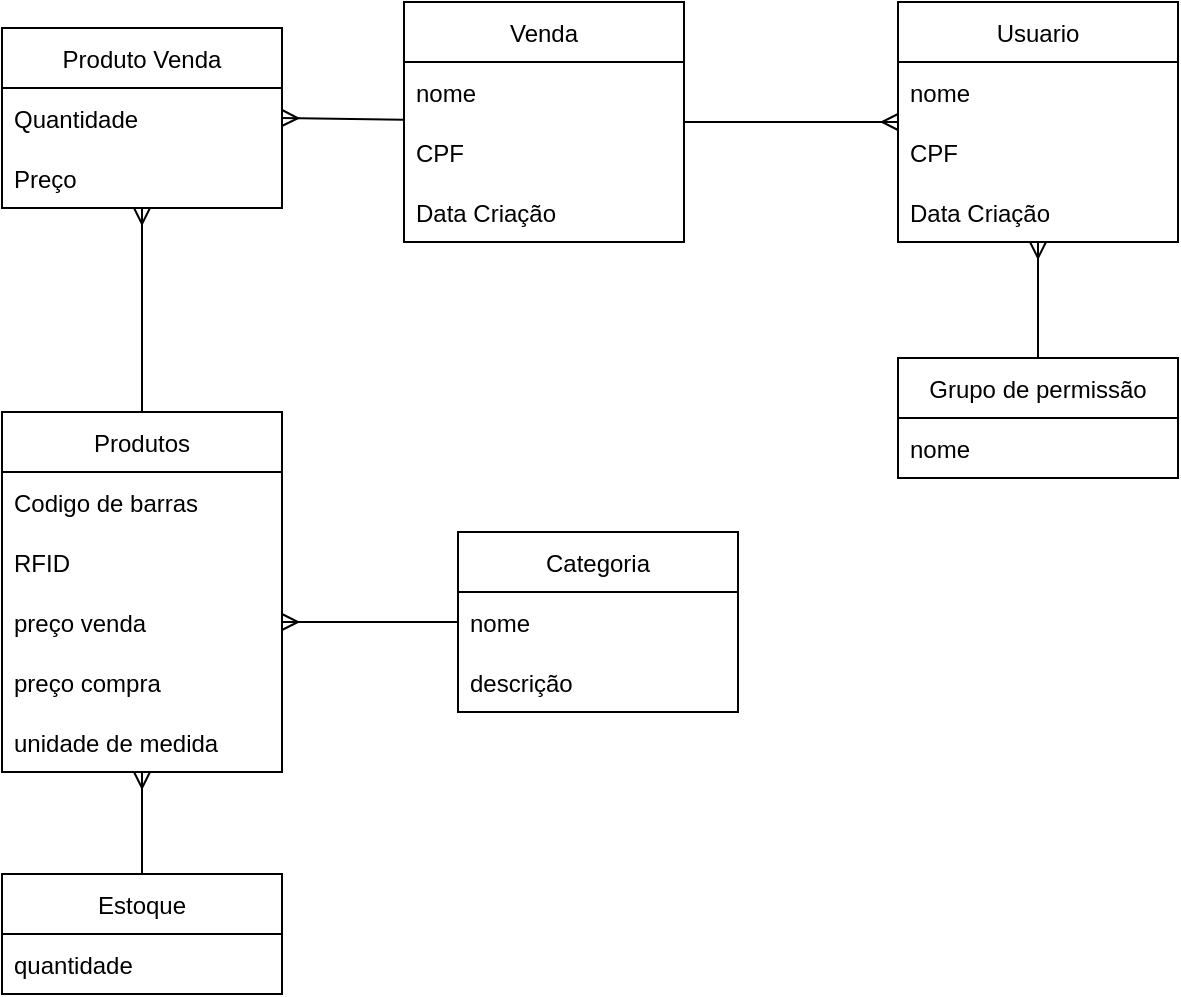 <mxfile>
    <diagram id="Dcef7EO5SiFzU4Bp3m0H" name="Class-Diagram">
        <mxGraphModel dx="1148" dy="771" grid="0" gridSize="10" guides="1" tooltips="1" connect="1" arrows="1" fold="1" page="0" pageScale="1" pageWidth="850" pageHeight="1100" math="0" shadow="0">
            <root>
                <mxCell id="0"/>
                <mxCell id="1" parent="0"/>
                <mxCell id="eNJ3cZMmy4IhUjzdumKn-29" style="edgeStyle=none;html=1;endArrow=ERmany;endFill=0;" edge="1" parent="1" source="24" target="28">
                    <mxGeometry relative="1" as="geometry"/>
                </mxCell>
                <mxCell id="24" value="Grupo de permissão" style="swimlane;fontStyle=0;childLayout=stackLayout;horizontal=1;startSize=30;horizontalStack=0;resizeParent=1;resizeParentMax=0;resizeLast=0;collapsible=1;marginBottom=0;" parent="1" vertex="1">
                    <mxGeometry x="595" y="273" width="140" height="60" as="geometry"/>
                </mxCell>
                <mxCell id="25" value="nome" style="text;strokeColor=none;fillColor=none;align=left;verticalAlign=middle;spacingLeft=4;spacingRight=4;overflow=hidden;points=[[0,0.5],[1,0.5]];portConstraint=eastwest;rotatable=0;" parent="24" vertex="1">
                    <mxGeometry y="30" width="140" height="30" as="geometry"/>
                </mxCell>
                <mxCell id="28" value="Usuario" style="swimlane;fontStyle=0;childLayout=stackLayout;horizontal=1;startSize=30;horizontalStack=0;resizeParent=1;resizeParentMax=0;resizeLast=0;collapsible=1;marginBottom=0;" parent="1" vertex="1">
                    <mxGeometry x="595" y="95" width="140" height="120" as="geometry"/>
                </mxCell>
                <mxCell id="29" value="nome" style="text;strokeColor=none;fillColor=none;align=left;verticalAlign=middle;spacingLeft=4;spacingRight=4;overflow=hidden;points=[[0,0.5],[1,0.5]];portConstraint=eastwest;rotatable=0;" parent="28" vertex="1">
                    <mxGeometry y="30" width="140" height="30" as="geometry"/>
                </mxCell>
                <mxCell id="9vGMvmG3cDVx_X1-cbQC-29" value="CPF" style="text;strokeColor=none;fillColor=none;align=left;verticalAlign=middle;spacingLeft=4;spacingRight=4;overflow=hidden;points=[[0,0.5],[1,0.5]];portConstraint=eastwest;rotatable=0;" vertex="1" parent="28">
                    <mxGeometry y="60" width="140" height="30" as="geometry"/>
                </mxCell>
                <mxCell id="9vGMvmG3cDVx_X1-cbQC-30" value="Data Criação" style="text;strokeColor=none;fillColor=none;align=left;verticalAlign=middle;spacingLeft=4;spacingRight=4;overflow=hidden;points=[[0,0.5],[1,0.5]];portConstraint=eastwest;rotatable=0;" vertex="1" parent="28">
                    <mxGeometry y="90" width="140" height="30" as="geometry"/>
                </mxCell>
                <mxCell id="9vGMvmG3cDVx_X1-cbQC-39" style="edgeStyle=none;html=1;endArrow=ERmany;endFill=0;startArrow=none;startFill=0;" edge="1" parent="1" source="6" target="9vGMvmG3cDVx_X1-cbQC-35">
                    <mxGeometry relative="1" as="geometry"/>
                </mxCell>
                <mxCell id="6" value="Produtos" style="swimlane;fontStyle=0;childLayout=stackLayout;horizontal=1;startSize=30;horizontalStack=0;resizeParent=1;resizeParentMax=0;resizeLast=0;collapsible=1;marginBottom=0;" parent="1" vertex="1">
                    <mxGeometry x="147" y="300" width="140" height="180" as="geometry"/>
                </mxCell>
                <mxCell id="7" value="Codigo de barras" style="text;strokeColor=none;fillColor=none;align=left;verticalAlign=middle;spacingLeft=4;spacingRight=4;overflow=hidden;points=[[0,0.5],[1,0.5]];portConstraint=eastwest;rotatable=0;" parent="6" vertex="1">
                    <mxGeometry y="30" width="140" height="30" as="geometry"/>
                </mxCell>
                <mxCell id="8" value="RFID" style="text;strokeColor=none;fillColor=none;align=left;verticalAlign=middle;spacingLeft=4;spacingRight=4;overflow=hidden;points=[[0,0.5],[1,0.5]];portConstraint=eastwest;rotatable=0;" parent="6" vertex="1">
                    <mxGeometry y="60" width="140" height="30" as="geometry"/>
                </mxCell>
                <mxCell id="9" value="preço venda" style="text;strokeColor=none;fillColor=none;align=left;verticalAlign=middle;spacingLeft=4;spacingRight=4;overflow=hidden;points=[[0,0.5],[1,0.5]];portConstraint=eastwest;rotatable=0;" parent="6" vertex="1">
                    <mxGeometry y="90" width="140" height="30" as="geometry"/>
                </mxCell>
                <mxCell id="11" value="preço compra" style="text;strokeColor=none;fillColor=none;align=left;verticalAlign=middle;spacingLeft=4;spacingRight=4;overflow=hidden;points=[[0,0.5],[1,0.5]];portConstraint=eastwest;rotatable=0;" parent="6" vertex="1">
                    <mxGeometry y="120" width="140" height="30" as="geometry"/>
                </mxCell>
                <mxCell id="12" value="unidade de medida" style="text;strokeColor=none;fillColor=none;align=left;verticalAlign=middle;spacingLeft=4;spacingRight=4;overflow=hidden;points=[[0,0.5],[1,0.5]];portConstraint=eastwest;rotatable=0;" parent="6" vertex="1">
                    <mxGeometry y="150" width="140" height="30" as="geometry"/>
                </mxCell>
                <mxCell id="13" value="Estoque" style="swimlane;fontStyle=0;childLayout=stackLayout;horizontal=1;startSize=30;horizontalStack=0;resizeParent=1;resizeParentMax=0;resizeLast=0;collapsible=1;marginBottom=0;" parent="1" vertex="1">
                    <mxGeometry x="147" y="531" width="140" height="60" as="geometry"/>
                </mxCell>
                <mxCell id="14" value="quantidade" style="text;strokeColor=none;fillColor=none;align=left;verticalAlign=middle;spacingLeft=4;spacingRight=4;overflow=hidden;points=[[0,0.5],[1,0.5]];portConstraint=eastwest;rotatable=0;" parent="13" vertex="1">
                    <mxGeometry y="30" width="140" height="30" as="geometry"/>
                </mxCell>
                <mxCell id="19" value="Categoria" style="swimlane;fontStyle=0;childLayout=stackLayout;horizontal=1;startSize=30;horizontalStack=0;resizeParent=1;resizeParentMax=0;resizeLast=0;collapsible=1;marginBottom=0;" parent="1" vertex="1">
                    <mxGeometry x="375" y="360" width="140" height="90" as="geometry"/>
                </mxCell>
                <mxCell id="20" value="nome" style="text;strokeColor=none;fillColor=none;align=left;verticalAlign=middle;spacingLeft=4;spacingRight=4;overflow=hidden;points=[[0,0.5],[1,0.5]];portConstraint=eastwest;rotatable=0;" parent="19" vertex="1">
                    <mxGeometry y="30" width="140" height="30" as="geometry"/>
                </mxCell>
                <mxCell id="21" value="descrição" style="text;strokeColor=none;fillColor=none;align=left;verticalAlign=middle;spacingLeft=4;spacingRight=4;overflow=hidden;points=[[0,0.5],[1,0.5]];portConstraint=eastwest;rotatable=0;" parent="19" vertex="1">
                    <mxGeometry y="60" width="140" height="30" as="geometry"/>
                </mxCell>
                <mxCell id="22" style="edgeStyle=none;html=1;endArrow=none;endFill=0;startArrow=ERmany;startFill=0;" parent="1" source="9" target="19" edge="1">
                    <mxGeometry relative="1" as="geometry"/>
                </mxCell>
                <mxCell id="23" style="edgeStyle=none;html=1;startArrow=ERmany;startFill=0;endArrow=none;endFill=0;" parent="1" source="12" target="13" edge="1">
                    <mxGeometry relative="1" as="geometry"/>
                </mxCell>
                <mxCell id="9vGMvmG3cDVx_X1-cbQC-42" style="edgeStyle=none;html=1;startArrow=none;startFill=0;endArrow=ERmany;endFill=0;" edge="1" parent="1" source="9vGMvmG3cDVx_X1-cbQC-31" target="28">
                    <mxGeometry relative="1" as="geometry"/>
                </mxCell>
                <mxCell id="9vGMvmG3cDVx_X1-cbQC-31" value="Venda" style="swimlane;fontStyle=0;childLayout=stackLayout;horizontal=1;startSize=30;horizontalStack=0;resizeParent=1;resizeParentMax=0;resizeLast=0;collapsible=1;marginBottom=0;" vertex="1" parent="1">
                    <mxGeometry x="348" y="95" width="140" height="120" as="geometry"/>
                </mxCell>
                <mxCell id="9vGMvmG3cDVx_X1-cbQC-32" value="nome" style="text;strokeColor=none;fillColor=none;align=left;verticalAlign=middle;spacingLeft=4;spacingRight=4;overflow=hidden;points=[[0,0.5],[1,0.5]];portConstraint=eastwest;rotatable=0;" vertex="1" parent="9vGMvmG3cDVx_X1-cbQC-31">
                    <mxGeometry y="30" width="140" height="30" as="geometry"/>
                </mxCell>
                <mxCell id="9vGMvmG3cDVx_X1-cbQC-33" value="CPF" style="text;strokeColor=none;fillColor=none;align=left;verticalAlign=middle;spacingLeft=4;spacingRight=4;overflow=hidden;points=[[0,0.5],[1,0.5]];portConstraint=eastwest;rotatable=0;" vertex="1" parent="9vGMvmG3cDVx_X1-cbQC-31">
                    <mxGeometry y="60" width="140" height="30" as="geometry"/>
                </mxCell>
                <mxCell id="9vGMvmG3cDVx_X1-cbQC-34" value="Data Criação" style="text;strokeColor=none;fillColor=none;align=left;verticalAlign=middle;spacingLeft=4;spacingRight=4;overflow=hidden;points=[[0,0.5],[1,0.5]];portConstraint=eastwest;rotatable=0;" vertex="1" parent="9vGMvmG3cDVx_X1-cbQC-31">
                    <mxGeometry y="90" width="140" height="30" as="geometry"/>
                </mxCell>
                <mxCell id="9vGMvmG3cDVx_X1-cbQC-40" style="edgeStyle=none;html=1;endArrow=none;endFill=0;startArrow=ERmany;startFill=0;exitX=1;exitY=0.5;exitDx=0;exitDy=0;" edge="1" parent="1" source="9vGMvmG3cDVx_X1-cbQC-36" target="9vGMvmG3cDVx_X1-cbQC-31">
                    <mxGeometry relative="1" as="geometry">
                        <mxPoint x="458" y="244" as="sourcePoint"/>
                    </mxGeometry>
                </mxCell>
                <mxCell id="9vGMvmG3cDVx_X1-cbQC-35" value="Produto Venda" style="swimlane;fontStyle=0;childLayout=stackLayout;horizontal=1;startSize=30;horizontalStack=0;resizeParent=1;resizeParentMax=0;resizeLast=0;collapsible=1;marginBottom=0;" vertex="1" parent="1">
                    <mxGeometry x="147" y="108" width="140" height="90" as="geometry"/>
                </mxCell>
                <mxCell id="9vGMvmG3cDVx_X1-cbQC-36" value="Quantidade" style="text;strokeColor=none;fillColor=none;align=left;verticalAlign=middle;spacingLeft=4;spacingRight=4;overflow=hidden;points=[[0,0.5],[1,0.5]];portConstraint=eastwest;rotatable=0;" vertex="1" parent="9vGMvmG3cDVx_X1-cbQC-35">
                    <mxGeometry y="30" width="140" height="30" as="geometry"/>
                </mxCell>
                <mxCell id="9vGMvmG3cDVx_X1-cbQC-41" value="Preço" style="text;strokeColor=none;fillColor=none;align=left;verticalAlign=middle;spacingLeft=4;spacingRight=4;overflow=hidden;points=[[0,0.5],[1,0.5]];portConstraint=eastwest;rotatable=0;" vertex="1" parent="9vGMvmG3cDVx_X1-cbQC-35">
                    <mxGeometry y="60" width="140" height="30" as="geometry"/>
                </mxCell>
            </root>
        </mxGraphModel>
    </diagram>
    <diagram id="kFB_qkcKPqT-YVKiUvlK" name="Relational-Model">
        <mxGraphModel dx="1357" dy="643" grid="0" gridSize="10" guides="1" tooltips="1" connect="1" arrows="1" fold="1" page="0" pageScale="1" pageWidth="850" pageHeight="1100" math="0" shadow="0">
            <root>
                <mxCell id="uYseQhOXm8jbEEvP4bBF-0"/>
                <mxCell id="uYseQhOXm8jbEEvP4bBF-1" parent="uYseQhOXm8jbEEvP4bBF-0"/>
                <mxCell id="uYseQhOXm8jbEEvP4bBF-2" style="edgeStyle=none;html=1;endArrow=ERmany;endFill=0;" edge="1" parent="uYseQhOXm8jbEEvP4bBF-1" source="uYseQhOXm8jbEEvP4bBF-3" target="uYseQhOXm8jbEEvP4bBF-5">
                    <mxGeometry relative="1" as="geometry"/>
                </mxCell>
                <mxCell id="uYseQhOXm8jbEEvP4bBF-3" value="Grupo de permissão" style="swimlane;fontStyle=0;childLayout=stackLayout;horizontal=1;startSize=30;horizontalStack=0;resizeParent=1;resizeParentMax=0;resizeLast=0;collapsible=1;marginBottom=0;" vertex="1" parent="uYseQhOXm8jbEEvP4bBF-1">
                    <mxGeometry x="901" y="520" width="140" height="60" as="geometry"/>
                </mxCell>
                <mxCell id="uYseQhOXm8jbEEvP4bBF-4" value="nome" style="text;strokeColor=none;fillColor=none;align=left;verticalAlign=middle;spacingLeft=4;spacingRight=4;overflow=hidden;points=[[0,0.5],[1,0.5]];portConstraint=eastwest;rotatable=0;" vertex="1" parent="uYseQhOXm8jbEEvP4bBF-3">
                    <mxGeometry y="30" width="140" height="30" as="geometry"/>
                </mxCell>
                <mxCell id="k7hMmGU6mwauaavKtYk4-10" style="edgeStyle=none;html=1;startArrow=none;startFill=0;endArrow=ERmany;endFill=0;exitX=0.058;exitY=0.226;exitDx=0;exitDy=0;exitPerimeter=0;" edge="1" parent="uYseQhOXm8jbEEvP4bBF-1" source="uYseQhOXm8jbEEvP4bBF-5" target="k7hMmGU6mwauaavKtYk4-3">
                    <mxGeometry relative="1" as="geometry"/>
                </mxCell>
                <mxCell id="uYseQhOXm8jbEEvP4bBF-5" value="Usuario" style="swimlane;fontStyle=0;childLayout=stackLayout;horizontal=1;startSize=30;horizontalStack=0;resizeParent=1;resizeParentMax=0;resizeLast=0;collapsible=1;marginBottom=0;" vertex="1" parent="uYseQhOXm8jbEEvP4bBF-1">
                    <mxGeometry x="894" y="364" width="140" height="120" as="geometry"/>
                </mxCell>
                <mxCell id="uYseQhOXm8jbEEvP4bBF-6" value="nome" style="text;strokeColor=none;fillColor=none;align=left;verticalAlign=middle;spacingLeft=4;spacingRight=4;overflow=hidden;points=[[0,0.5],[1,0.5]];portConstraint=eastwest;rotatable=0;" vertex="1" parent="uYseQhOXm8jbEEvP4bBF-5">
                    <mxGeometry y="30" width="140" height="30" as="geometry"/>
                </mxCell>
                <mxCell id="uYseQhOXm8jbEEvP4bBF-7" value="CPF" style="text;strokeColor=none;fillColor=none;align=left;verticalAlign=middle;spacingLeft=4;spacingRight=4;overflow=hidden;points=[[0,0.5],[1,0.5]];portConstraint=eastwest;rotatable=0;" vertex="1" parent="uYseQhOXm8jbEEvP4bBF-5">
                    <mxGeometry y="60" width="140" height="30" as="geometry"/>
                </mxCell>
                <mxCell id="uYseQhOXm8jbEEvP4bBF-8" value="Data Criação" style="text;strokeColor=none;fillColor=none;align=left;verticalAlign=middle;spacingLeft=4;spacingRight=4;overflow=hidden;points=[[0,0.5],[1,0.5]];portConstraint=eastwest;rotatable=0;" vertex="1" parent="uYseQhOXm8jbEEvP4bBF-5">
                    <mxGeometry y="90" width="140" height="30" as="geometry"/>
                </mxCell>
                <mxCell id="k7hMmGU6mwauaavKtYk4-5" value="ClientesVendas" style="swimlane;fontStyle=0;childLayout=stackLayout;horizontal=1;startSize=30;horizontalStack=0;resizeParent=1;resizeParentMax=0;resizeLast=0;collapsible=1;marginBottom=0;" vertex="1" parent="uYseQhOXm8jbEEvP4bBF-1">
                    <mxGeometry x="705" y="286" width="140" height="90" as="geometry"/>
                </mxCell>
                <mxCell id="k7hMmGU6mwauaavKtYk4-6" value="idVenda" style="text;strokeColor=none;fillColor=none;align=left;verticalAlign=middle;spacingLeft=4;spacingRight=4;overflow=hidden;points=[[0,0.5],[1,0.5]];portConstraint=eastwest;rotatable=0;" vertex="1" parent="k7hMmGU6mwauaavKtYk4-5">
                    <mxGeometry y="30" width="140" height="30" as="geometry"/>
                </mxCell>
                <mxCell id="k7hMmGU6mwauaavKtYk4-7" value="idUsario" style="text;strokeColor=none;fillColor=none;align=left;verticalAlign=middle;spacingLeft=4;spacingRight=4;overflow=hidden;points=[[0,0.5],[1,0.5]];portConstraint=eastwest;rotatable=0;" vertex="1" parent="k7hMmGU6mwauaavKtYk4-5">
                    <mxGeometry y="60" width="140" height="30" as="geometry"/>
                </mxCell>
                <mxCell id="uYseQhOXm8jbEEvP4bBF-9" style="edgeStyle=none;html=1;endArrow=ERmany;endFill=0;startArrow=none;startFill=0;entryX=0;entryY=0.5;entryDx=0;entryDy=0;exitX=0.603;exitY=0.105;exitDx=0;exitDy=0;exitPerimeter=0;" edge="1" parent="uYseQhOXm8jbEEvP4bBF-1" source="uYseQhOXm8jbEEvP4bBF-10" target="k7hMmGU6mwauaavKtYk4-0">
                    <mxGeometry relative="1" as="geometry"/>
                </mxCell>
                <mxCell id="uYseQhOXm8jbEEvP4bBF-10" value="Produtos" style="swimlane;fontStyle=0;childLayout=stackLayout;horizontal=1;startSize=30;horizontalStack=0;resizeParent=1;resizeParentMax=0;resizeLast=0;collapsible=1;marginBottom=0;" vertex="1" parent="uYseQhOXm8jbEEvP4bBF-1">
                    <mxGeometry x="147" y="300" width="140" height="270" as="geometry"/>
                </mxCell>
                <mxCell id="uYseQhOXm8jbEEvP4bBF-11" value="id" style="text;strokeColor=none;fillColor=none;align=left;verticalAlign=middle;spacingLeft=4;spacingRight=4;overflow=hidden;points=[[0,0.5],[1,0.5]];portConstraint=eastwest;rotatable=0;" vertex="1" parent="uYseQhOXm8jbEEvP4bBF-10">
                    <mxGeometry y="30" width="140" height="30" as="geometry"/>
                </mxCell>
                <mxCell id="dijAtUfYhszvZBf2CUQY-5" value="idEstoque" style="text;strokeColor=none;fillColor=none;align=left;verticalAlign=middle;spacingLeft=4;spacingRight=4;overflow=hidden;points=[[0,0.5],[1,0.5]];portConstraint=eastwest;rotatable=0;" vertex="1" parent="uYseQhOXm8jbEEvP4bBF-10">
                    <mxGeometry y="60" width="140" height="30" as="geometry"/>
                </mxCell>
                <mxCell id="dijAtUfYhszvZBf2CUQY-6" value="idCategoria" style="text;strokeColor=none;fillColor=none;align=left;verticalAlign=middle;spacingLeft=4;spacingRight=4;overflow=hidden;points=[[0,0.5],[1,0.5]];portConstraint=eastwest;rotatable=0;" vertex="1" parent="uYseQhOXm8jbEEvP4bBF-10">
                    <mxGeometry y="90" width="140" height="30" as="geometry"/>
                </mxCell>
                <mxCell id="dijAtUfYhszvZBf2CUQY-1" value="codigoBarras" style="text;strokeColor=none;fillColor=none;align=left;verticalAlign=middle;spacingLeft=4;spacingRight=4;overflow=hidden;points=[[0,0.5],[1,0.5]];portConstraint=eastwest;rotatable=0;" vertex="1" parent="uYseQhOXm8jbEEvP4bBF-10">
                    <mxGeometry y="120" width="140" height="30" as="geometry"/>
                </mxCell>
                <mxCell id="uYseQhOXm8jbEEvP4bBF-12" value="RFID" style="text;strokeColor=none;fillColor=none;align=left;verticalAlign=middle;spacingLeft=4;spacingRight=4;overflow=hidden;points=[[0,0.5],[1,0.5]];portConstraint=eastwest;rotatable=0;" vertex="1" parent="uYseQhOXm8jbEEvP4bBF-10">
                    <mxGeometry y="150" width="140" height="30" as="geometry"/>
                </mxCell>
                <mxCell id="uYseQhOXm8jbEEvP4bBF-13" value="precoCusto" style="text;strokeColor=none;fillColor=none;align=left;verticalAlign=middle;spacingLeft=4;spacingRight=4;overflow=hidden;points=[[0,0.5],[1,0.5]];portConstraint=eastwest;rotatable=0;" vertex="1" parent="uYseQhOXm8jbEEvP4bBF-10">
                    <mxGeometry y="180" width="140" height="30" as="geometry"/>
                </mxCell>
                <mxCell id="uYseQhOXm8jbEEvP4bBF-14" value="precoVenda" style="text;strokeColor=none;fillColor=none;align=left;verticalAlign=middle;spacingLeft=4;spacingRight=4;overflow=hidden;points=[[0,0.5],[1,0.5]];portConstraint=eastwest;rotatable=0;" vertex="1" parent="uYseQhOXm8jbEEvP4bBF-10">
                    <mxGeometry y="210" width="140" height="30" as="geometry"/>
                </mxCell>
                <mxCell id="uYseQhOXm8jbEEvP4bBF-15" value="unidadeMedida" style="text;strokeColor=none;fillColor=none;align=left;verticalAlign=middle;spacingLeft=4;spacingRight=4;overflow=hidden;points=[[0,0.5],[1,0.5]];portConstraint=eastwest;rotatable=0;" vertex="1" parent="uYseQhOXm8jbEEvP4bBF-10">
                    <mxGeometry y="240" width="140" height="30" as="geometry"/>
                </mxCell>
                <mxCell id="uYseQhOXm8jbEEvP4bBF-16" value="Estoques" style="swimlane;fontStyle=0;childLayout=stackLayout;horizontal=1;startSize=30;horizontalStack=0;resizeParent=1;resizeParentMax=0;resizeLast=0;collapsible=1;marginBottom=0;" vertex="1" parent="uYseQhOXm8jbEEvP4bBF-1">
                    <mxGeometry x="-65" y="334" width="140" height="90" as="geometry"/>
                </mxCell>
                <mxCell id="uYseQhOXm8jbEEvP4bBF-17" value="id" style="text;strokeColor=none;fillColor=none;align=left;verticalAlign=middle;spacingLeft=4;spacingRight=4;overflow=hidden;points=[[0,0.5],[1,0.5]];portConstraint=eastwest;rotatable=0;" vertex="1" parent="uYseQhOXm8jbEEvP4bBF-16">
                    <mxGeometry y="30" width="140" height="30" as="geometry"/>
                </mxCell>
                <mxCell id="dijAtUfYhszvZBf2CUQY-0" value="quantidade" style="text;strokeColor=none;fillColor=none;align=left;verticalAlign=middle;spacingLeft=4;spacingRight=4;overflow=hidden;points=[[0,0.5],[1,0.5]];portConstraint=eastwest;rotatable=0;" vertex="1" parent="uYseQhOXm8jbEEvP4bBF-16">
                    <mxGeometry y="60" width="140" height="30" as="geometry"/>
                </mxCell>
                <mxCell id="uYseQhOXm8jbEEvP4bBF-18" value="Categorias" style="swimlane;fontStyle=0;childLayout=stackLayout;horizontal=1;startSize=30;horizontalStack=0;resizeParent=1;resizeParentMax=0;resizeLast=0;collapsible=1;marginBottom=0;" vertex="1" parent="uYseQhOXm8jbEEvP4bBF-1">
                    <mxGeometry x="-35" y="439" width="110" height="120" as="geometry"/>
                </mxCell>
                <mxCell id="uYseQhOXm8jbEEvP4bBF-19" value="id" style="text;strokeColor=none;fillColor=none;align=left;verticalAlign=middle;spacingLeft=4;spacingRight=4;overflow=hidden;points=[[0,0.5],[1,0.5]];portConstraint=eastwest;rotatable=0;" vertex="1" parent="uYseQhOXm8jbEEvP4bBF-18">
                    <mxGeometry y="30" width="110" height="30" as="geometry"/>
                </mxCell>
                <mxCell id="dijAtUfYhszvZBf2CUQY-2" value="nome" style="text;strokeColor=none;fillColor=none;align=left;verticalAlign=middle;spacingLeft=4;spacingRight=4;overflow=hidden;points=[[0,0.5],[1,0.5]];portConstraint=eastwest;rotatable=0;" vertex="1" parent="uYseQhOXm8jbEEvP4bBF-18">
                    <mxGeometry y="60" width="110" height="30" as="geometry"/>
                </mxCell>
                <mxCell id="uYseQhOXm8jbEEvP4bBF-20" value="descricao" style="text;strokeColor=none;fillColor=none;align=left;verticalAlign=middle;spacingLeft=4;spacingRight=4;overflow=hidden;points=[[0,0.5],[1,0.5]];portConstraint=eastwest;rotatable=0;" vertex="1" parent="uYseQhOXm8jbEEvP4bBF-18">
                    <mxGeometry y="90" width="110" height="30" as="geometry"/>
                </mxCell>
                <mxCell id="uYseQhOXm8jbEEvP4bBF-21" style="edgeStyle=none;html=1;endArrow=none;endFill=0;startArrow=ERmany;startFill=0;exitX=0;exitY=0.5;exitDx=0;exitDy=0;" edge="1" parent="uYseQhOXm8jbEEvP4bBF-1" source="dijAtUfYhszvZBf2CUQY-6" target="uYseQhOXm8jbEEvP4bBF-18">
                    <mxGeometry relative="1" as="geometry">
                        <mxPoint x="78" y="405" as="targetPoint"/>
                    </mxGeometry>
                </mxCell>
                <mxCell id="uYseQhOXm8jbEEvP4bBF-22" style="edgeStyle=none;html=1;startArrow=ERmany;startFill=0;endArrow=none;endFill=0;" edge="1" parent="uYseQhOXm8jbEEvP4bBF-1" source="dijAtUfYhszvZBf2CUQY-5" target="uYseQhOXm8jbEEvP4bBF-16">
                    <mxGeometry relative="1" as="geometry">
                        <mxPoint x="349" y="375" as="targetPoint"/>
                    </mxGeometry>
                </mxCell>
                <mxCell id="uYseQhOXm8jbEEvP4bBF-23" style="edgeStyle=none;html=1;startArrow=ERmany;startFill=0;endArrow=none;endFill=0;" edge="1" parent="uYseQhOXm8jbEEvP4bBF-1" source="k7hMmGU6mwauaavKtYk4-7">
                    <mxGeometry relative="1" as="geometry">
                        <mxPoint x="895" y="384" as="targetPoint"/>
                    </mxGeometry>
                </mxCell>
                <mxCell id="uYseQhOXm8jbEEvP4bBF-24" value="Venda" style="swimlane;fontStyle=0;childLayout=stackLayout;horizontal=1;startSize=30;horizontalStack=0;resizeParent=1;resizeParentMax=0;resizeLast=0;collapsible=1;marginBottom=0;" vertex="1" parent="uYseQhOXm8jbEEvP4bBF-1">
                    <mxGeometry x="526" y="331" width="140" height="180" as="geometry"/>
                </mxCell>
                <mxCell id="uYseQhOXm8jbEEvP4bBF-25" value="id" style="text;strokeColor=none;fillColor=none;align=left;verticalAlign=middle;spacingLeft=4;spacingRight=4;overflow=hidden;points=[[0,0.5],[1,0.5]];portConstraint=eastwest;rotatable=0;" vertex="1" parent="uYseQhOXm8jbEEvP4bBF-24">
                    <mxGeometry y="30" width="140" height="30" as="geometry"/>
                </mxCell>
                <mxCell id="k7hMmGU6mwauaavKtYk4-3" value="idVendedor" style="text;strokeColor=none;fillColor=none;align=left;verticalAlign=middle;spacingLeft=4;spacingRight=4;overflow=hidden;points=[[0,0.5],[1,0.5]];portConstraint=eastwest;rotatable=0;" vertex="1" parent="uYseQhOXm8jbEEvP4bBF-24">
                    <mxGeometry y="60" width="140" height="30" as="geometry"/>
                </mxCell>
                <mxCell id="k7hMmGU6mwauaavKtYk4-4" value="idCliente" style="text;strokeColor=none;fillColor=none;align=left;verticalAlign=middle;spacingLeft=4;spacingRight=4;overflow=hidden;points=[[0,0.5],[1,0.5]];portConstraint=eastwest;rotatable=0;" vertex="1" parent="uYseQhOXm8jbEEvP4bBF-24">
                    <mxGeometry y="90" width="140" height="30" as="geometry"/>
                </mxCell>
                <mxCell id="dijAtUfYhszvZBf2CUQY-4" value="quantidade" style="text;strokeColor=none;fillColor=none;align=left;verticalAlign=middle;spacingLeft=4;spacingRight=4;overflow=hidden;points=[[0,0.5],[1,0.5]];portConstraint=eastwest;rotatable=0;" vertex="1" parent="uYseQhOXm8jbEEvP4bBF-24">
                    <mxGeometry y="120" width="140" height="30" as="geometry"/>
                </mxCell>
                <mxCell id="uYseQhOXm8jbEEvP4bBF-27" value="dataCriacao" style="text;strokeColor=none;fillColor=none;align=left;verticalAlign=middle;spacingLeft=4;spacingRight=4;overflow=hidden;points=[[0,0.5],[1,0.5]];portConstraint=eastwest;rotatable=0;" vertex="1" parent="uYseQhOXm8jbEEvP4bBF-24">
                    <mxGeometry y="150" width="140" height="30" as="geometry"/>
                </mxCell>
                <mxCell id="uYseQhOXm8jbEEvP4bBF-28" style="edgeStyle=none;html=1;endArrow=none;endFill=0;startArrow=ERmany;startFill=0;entryX=0.071;entryY=0.142;entryDx=0;entryDy=0;entryPerimeter=0;" edge="1" parent="uYseQhOXm8jbEEvP4bBF-1" source="k7hMmGU6mwauaavKtYk4-1" target="uYseQhOXm8jbEEvP4bBF-24">
                    <mxGeometry relative="1" as="geometry">
                        <mxPoint x="458" y="244" as="sourcePoint"/>
                    </mxGeometry>
                </mxCell>
                <mxCell id="uYseQhOXm8jbEEvP4bBF-29" value="ProdutoVendas" style="swimlane;fontStyle=0;childLayout=stackLayout;horizontal=1;startSize=30;horizontalStack=0;resizeParent=1;resizeParentMax=0;resizeLast=0;collapsible=1;marginBottom=0;" vertex="1" parent="uYseQhOXm8jbEEvP4bBF-1">
                    <mxGeometry x="336" y="252" width="140" height="180" as="geometry"/>
                </mxCell>
                <mxCell id="uYseQhOXm8jbEEvP4bBF-30" value="id" style="text;strokeColor=none;fillColor=none;align=left;verticalAlign=middle;spacingLeft=4;spacingRight=4;overflow=hidden;points=[[0,0.5],[1,0.5]];portConstraint=eastwest;rotatable=0;" vertex="1" parent="uYseQhOXm8jbEEvP4bBF-29">
                    <mxGeometry y="30" width="140" height="30" as="geometry"/>
                </mxCell>
                <mxCell id="k7hMmGU6mwauaavKtYk4-0" value="idProduto" style="text;strokeColor=none;fillColor=none;align=left;verticalAlign=middle;spacingLeft=4;spacingRight=4;overflow=hidden;points=[[0,0.5],[1,0.5]];portConstraint=eastwest;rotatable=0;" vertex="1" parent="uYseQhOXm8jbEEvP4bBF-29">
                    <mxGeometry y="60" width="140" height="30" as="geometry"/>
                </mxCell>
                <mxCell id="k7hMmGU6mwauaavKtYk4-1" value="idVenda" style="text;strokeColor=none;fillColor=none;align=left;verticalAlign=middle;spacingLeft=4;spacingRight=4;overflow=hidden;points=[[0,0.5],[1,0.5]];portConstraint=eastwest;rotatable=0;" vertex="1" parent="uYseQhOXm8jbEEvP4bBF-29">
                    <mxGeometry y="90" width="140" height="30" as="geometry"/>
                </mxCell>
                <mxCell id="dijAtUfYhszvZBf2CUQY-3" value="quantidadeItem" style="text;strokeColor=none;fillColor=none;align=left;verticalAlign=middle;spacingLeft=4;spacingRight=4;overflow=hidden;points=[[0,0.5],[1,0.5]];portConstraint=eastwest;rotatable=0;" vertex="1" parent="uYseQhOXm8jbEEvP4bBF-29">
                    <mxGeometry y="120" width="140" height="30" as="geometry"/>
                </mxCell>
                <mxCell id="uYseQhOXm8jbEEvP4bBF-31" value="preco" style="text;strokeColor=none;fillColor=none;align=left;verticalAlign=middle;spacingLeft=4;spacingRight=4;overflow=hidden;points=[[0,0.5],[1,0.5]];portConstraint=eastwest;rotatable=0;" vertex="1" parent="uYseQhOXm8jbEEvP4bBF-29">
                    <mxGeometry y="150" width="140" height="30" as="geometry"/>
                </mxCell>
                <mxCell id="k7hMmGU6mwauaavKtYk4-9" style="edgeStyle=none;html=1;startArrow=none;startFill=0;endArrow=ERmany;endFill=0;exitX=0.893;exitY=0.117;exitDx=0;exitDy=0;exitPerimeter=0;" edge="1" parent="uYseQhOXm8jbEEvP4bBF-1" source="uYseQhOXm8jbEEvP4bBF-24" target="k7hMmGU6mwauaavKtYk4-6">
                    <mxGeometry relative="1" as="geometry"/>
                </mxCell>
            </root>
        </mxGraphModel>
    </diagram>
    <diagram id="e4zoealngovYDXdgk-5r" name="Use-Cases">
        <mxGraphModel dx="1148" dy="771" grid="0" gridSize="10" guides="1" tooltips="1" connect="1" arrows="1" fold="1" page="0" pageScale="1" pageWidth="850" pageHeight="1100" math="0" shadow="0">
            <root>
                <mxCell id="QwotVeIr8CflA6v3SFp1-0"/>
                <mxCell id="QwotVeIr8CflA6v3SFp1-1" parent="QwotVeIr8CflA6v3SFp1-0"/>
                <mxCell id="OaDWL-SPjJLI1CE6Fwan-16" style="edgeStyle=none;html=1;endArrow=none;endFill=0;" edge="1" parent="QwotVeIr8CflA6v3SFp1-1" source="QwotVeIr8CflA6v3SFp1-2" target="OaDWL-SPjJLI1CE6Fwan-1">
                    <mxGeometry relative="1" as="geometry"/>
                </mxCell>
                <mxCell id="QwotVeIr8CflA6v3SFp1-2" value="Caixa" style="shape=umlActor;verticalLabelPosition=bottom;verticalAlign=top;html=1;outlineConnect=0;" parent="QwotVeIr8CflA6v3SFp1-1" vertex="1">
                    <mxGeometry x="110" y="149" width="30" height="60" as="geometry"/>
                </mxCell>
                <mxCell id="OaDWL-SPjJLI1CE6Fwan-17" style="edgeStyle=none;html=1;endArrow=none;endFill=0;" edge="1" parent="QwotVeIr8CflA6v3SFp1-1" source="QwotVeIr8CflA6v3SFp1-3" target="OaDWL-SPjJLI1CE6Fwan-4">
                    <mxGeometry relative="1" as="geometry"/>
                </mxCell>
                <mxCell id="QwotVeIr8CflA6v3SFp1-3" value="Fiscal Saída&lt;br&gt;" style="shape=umlActor;verticalLabelPosition=bottom;verticalAlign=top;html=1;outlineConnect=0;" parent="QwotVeIr8CflA6v3SFp1-1" vertex="1">
                    <mxGeometry x="110" y="253" width="30" height="60" as="geometry"/>
                </mxCell>
                <mxCell id="OaDWL-SPjJLI1CE6Fwan-18" style="edgeStyle=none;html=1;endArrow=none;endFill=0;" edge="1" parent="QwotVeIr8CflA6v3SFp1-1" source="QwotVeIr8CflA6v3SFp1-4" target="OaDWL-SPjJLI1CE6Fwan-6">
                    <mxGeometry relative="1" as="geometry"/>
                </mxCell>
                <mxCell id="QwotVeIr8CflA6v3SFp1-4" value="Fiscal Entrada" style="shape=umlActor;verticalLabelPosition=bottom;verticalAlign=top;html=1;outlineConnect=0;" parent="QwotVeIr8CflA6v3SFp1-1" vertex="1">
                    <mxGeometry x="110" y="357" width="30" height="60" as="geometry"/>
                </mxCell>
                <mxCell id="OaDWL-SPjJLI1CE6Fwan-19" style="edgeStyle=none;html=1;endArrow=none;endFill=0;" edge="1" parent="QwotVeIr8CflA6v3SFp1-1" source="QwotVeIr8CflA6v3SFp1-5" target="OaDWL-SPjJLI1CE6Fwan-8">
                    <mxGeometry relative="1" as="geometry"/>
                </mxCell>
                <mxCell id="QwotVeIr8CflA6v3SFp1-5" value="Cliente" style="shape=umlActor;verticalLabelPosition=bottom;verticalAlign=top;html=1;outlineConnect=0;" parent="QwotVeIr8CflA6v3SFp1-1" vertex="1">
                    <mxGeometry x="110" y="461" width="30" height="60" as="geometry"/>
                </mxCell>
                <mxCell id="OaDWL-SPjJLI1CE6Fwan-20" style="edgeStyle=none;html=1;endArrow=none;endFill=0;" edge="1" parent="QwotVeIr8CflA6v3SFp1-1" source="QwotVeIr8CflA6v3SFp1-6" target="OaDWL-SPjJLI1CE6Fwan-10">
                    <mxGeometry relative="1" as="geometry"/>
                </mxCell>
                <mxCell id="QwotVeIr8CflA6v3SFp1-6" value="Funcionario Cafeteria" style="shape=umlActor;verticalLabelPosition=bottom;verticalAlign=top;html=1;outlineConnect=0;" parent="QwotVeIr8CflA6v3SFp1-1" vertex="1">
                    <mxGeometry x="110" y="565" width="30" height="60" as="geometry"/>
                </mxCell>
                <mxCell id="OaDWL-SPjJLI1CE6Fwan-21" style="edgeStyle=none;html=1;endArrow=none;endFill=0;" edge="1" parent="QwotVeIr8CflA6v3SFp1-1" source="QwotVeIr8CflA6v3SFp1-7" target="OaDWL-SPjJLI1CE6Fwan-12">
                    <mxGeometry relative="1" as="geometry"/>
                </mxCell>
                <mxCell id="QwotVeIr8CflA6v3SFp1-7" value="Entrada de Estoque" style="shape=umlActor;verticalLabelPosition=bottom;verticalAlign=top;html=1;outlineConnect=0;" parent="QwotVeIr8CflA6v3SFp1-1" vertex="1">
                    <mxGeometry x="110" y="669" width="30" height="60" as="geometry"/>
                </mxCell>
                <mxCell id="OaDWL-SPjJLI1CE6Fwan-22" style="edgeStyle=none;html=1;endArrow=none;endFill=0;" edge="1" parent="QwotVeIr8CflA6v3SFp1-1" source="QwotVeIr8CflA6v3SFp1-8" target="OaDWL-SPjJLI1CE6Fwan-14">
                    <mxGeometry relative="1" as="geometry"/>
                </mxCell>
                <mxCell id="QwotVeIr8CflA6v3SFp1-8" value="Administrador" style="shape=umlActor;verticalLabelPosition=bottom;verticalAlign=top;html=1;outlineConnect=0;" parent="QwotVeIr8CflA6v3SFp1-1" vertex="1">
                    <mxGeometry x="110" y="773" width="30" height="60" as="geometry"/>
                </mxCell>
                <mxCell id="OaDWL-SPjJLI1CE6Fwan-1" value="" style="rounded=0;whiteSpace=wrap;html=1;" vertex="1" parent="QwotVeIr8CflA6v3SFp1-1">
                    <mxGeometry x="360" y="154.5" width="372" height="49" as="geometry"/>
                </mxCell>
                <mxCell id="OaDWL-SPjJLI1CE6Fwan-4" value="" style="rounded=0;whiteSpace=wrap;html=1;" vertex="1" parent="QwotVeIr8CflA6v3SFp1-1">
                    <mxGeometry x="360" y="258.5" width="372" height="49" as="geometry"/>
                </mxCell>
                <mxCell id="OaDWL-SPjJLI1CE6Fwan-2" value="Realiza venda dos produtos" style="text;html=1;strokeColor=none;fillColor=none;align=center;verticalAlign=middle;whiteSpace=wrap;rounded=0;" vertex="1" parent="QwotVeIr8CflA6v3SFp1-1">
                    <mxGeometry x="375" y="165.5" width="302" height="26" as="geometry"/>
                </mxCell>
                <mxCell id="OaDWL-SPjJLI1CE6Fwan-5" value="Consulta se houve consulm no card" style="text;html=1;strokeColor=none;fillColor=none;align=center;verticalAlign=middle;whiteSpace=wrap;rounded=0;" vertex="1" parent="QwotVeIr8CflA6v3SFp1-1">
                    <mxGeometry x="397" y="270" width="302" height="26" as="geometry"/>
                </mxCell>
                <mxCell id="OaDWL-SPjJLI1CE6Fwan-6" value="" style="rounded=0;whiteSpace=wrap;html=1;" vertex="1" parent="QwotVeIr8CflA6v3SFp1-1">
                    <mxGeometry x="360" y="362.5" width="372" height="49" as="geometry"/>
                </mxCell>
                <mxCell id="OaDWL-SPjJLI1CE6Fwan-8" value="" style="rounded=0;whiteSpace=wrap;html=1;" vertex="1" parent="QwotVeIr8CflA6v3SFp1-1">
                    <mxGeometry x="362" y="466.5" width="372" height="49" as="geometry"/>
                </mxCell>
                <mxCell id="OaDWL-SPjJLI1CE6Fwan-7" value="Registra o nome e CPF no RFID (Cliente)" style="text;html=1;strokeColor=none;fillColor=none;align=center;verticalAlign=middle;whiteSpace=wrap;rounded=0;" vertex="1" parent="QwotVeIr8CflA6v3SFp1-1">
                    <mxGeometry x="397" y="374" width="302" height="26" as="geometry"/>
                </mxCell>
                <mxCell id="OaDWL-SPjJLI1CE6Fwan-9" value="Consulta de preços e estoque" style="text;html=1;strokeColor=none;fillColor=none;align=center;verticalAlign=middle;whiteSpace=wrap;rounded=0;" vertex="1" parent="QwotVeIr8CflA6v3SFp1-1">
                    <mxGeometry x="399" y="478" width="302" height="26" as="geometry"/>
                </mxCell>
                <mxCell id="OaDWL-SPjJLI1CE6Fwan-10" value="" style="rounded=0;whiteSpace=wrap;html=1;" vertex="1" parent="QwotVeIr8CflA6v3SFp1-1">
                    <mxGeometry x="360" y="570.5" width="372" height="49" as="geometry"/>
                </mxCell>
                <mxCell id="OaDWL-SPjJLI1CE6Fwan-11" value="Atribui somente produtos da cafeteria" style="text;html=1;strokeColor=none;fillColor=none;align=center;verticalAlign=middle;whiteSpace=wrap;rounded=0;" vertex="1" parent="QwotVeIr8CflA6v3SFp1-1">
                    <mxGeometry x="397" y="582" width="302" height="26" as="geometry"/>
                </mxCell>
                <mxCell id="OaDWL-SPjJLI1CE6Fwan-12" value="" style="rounded=0;whiteSpace=wrap;html=1;" vertex="1" parent="QwotVeIr8CflA6v3SFp1-1">
                    <mxGeometry x="362" y="674.5" width="372" height="49" as="geometry"/>
                </mxCell>
                <mxCell id="OaDWL-SPjJLI1CE6Fwan-13" value="Adiciona os produtos no estoque" style="text;html=1;strokeColor=none;fillColor=none;align=center;verticalAlign=middle;whiteSpace=wrap;rounded=0;" vertex="1" parent="QwotVeIr8CflA6v3SFp1-1">
                    <mxGeometry x="399" y="686" width="302" height="26" as="geometry"/>
                </mxCell>
                <mxCell id="OaDWL-SPjJLI1CE6Fwan-14" value="" style="rounded=0;whiteSpace=wrap;html=1;" vertex="1" parent="QwotVeIr8CflA6v3SFp1-1">
                    <mxGeometry x="364" y="778.5" width="372" height="49" as="geometry"/>
                </mxCell>
                <mxCell id="OaDWL-SPjJLI1CE6Fwan-15" value="Cadastra usuário e gera relatórios" style="text;html=1;strokeColor=none;fillColor=none;align=center;verticalAlign=middle;whiteSpace=wrap;rounded=0;" vertex="1" parent="QwotVeIr8CflA6v3SFp1-1">
                    <mxGeometry x="401" y="790" width="302" height="26" as="geometry"/>
                </mxCell>
            </root>
        </mxGraphModel>
    </diagram>
</mxfile>